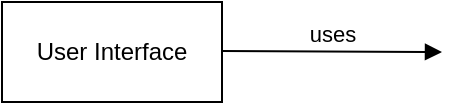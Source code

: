 <mxfile version="26.1.3">
  <diagram name="Page-1" id="2DBzsdCA7ee11hAjG192">
    <mxGraphModel dx="864" dy="555" grid="1" gridSize="10" guides="1" tooltips="1" connect="1" arrows="1" fold="1" page="1" pageScale="1" pageWidth="1654" pageHeight="2336" math="0" shadow="0">
      <root>
        <mxCell id="0" />
        <mxCell id="1" parent="0" />
        <mxCell id="zaL26TlZipaypeYNR4Ar-2" value="User Interface" style="html=1;whiteSpace=wrap;" vertex="1" parent="1">
          <mxGeometry x="10" y="220" width="110" height="50" as="geometry" />
        </mxCell>
        <mxCell id="zaL26TlZipaypeYNR4Ar-4" value="uses" style="html=1;verticalAlign=bottom;endArrow=block;curved=0;rounded=0;" edge="1" parent="1">
          <mxGeometry width="80" relative="1" as="geometry">
            <mxPoint x="120" y="244.5" as="sourcePoint" />
            <mxPoint x="230" y="245" as="targetPoint" />
          </mxGeometry>
        </mxCell>
      </root>
    </mxGraphModel>
  </diagram>
</mxfile>
